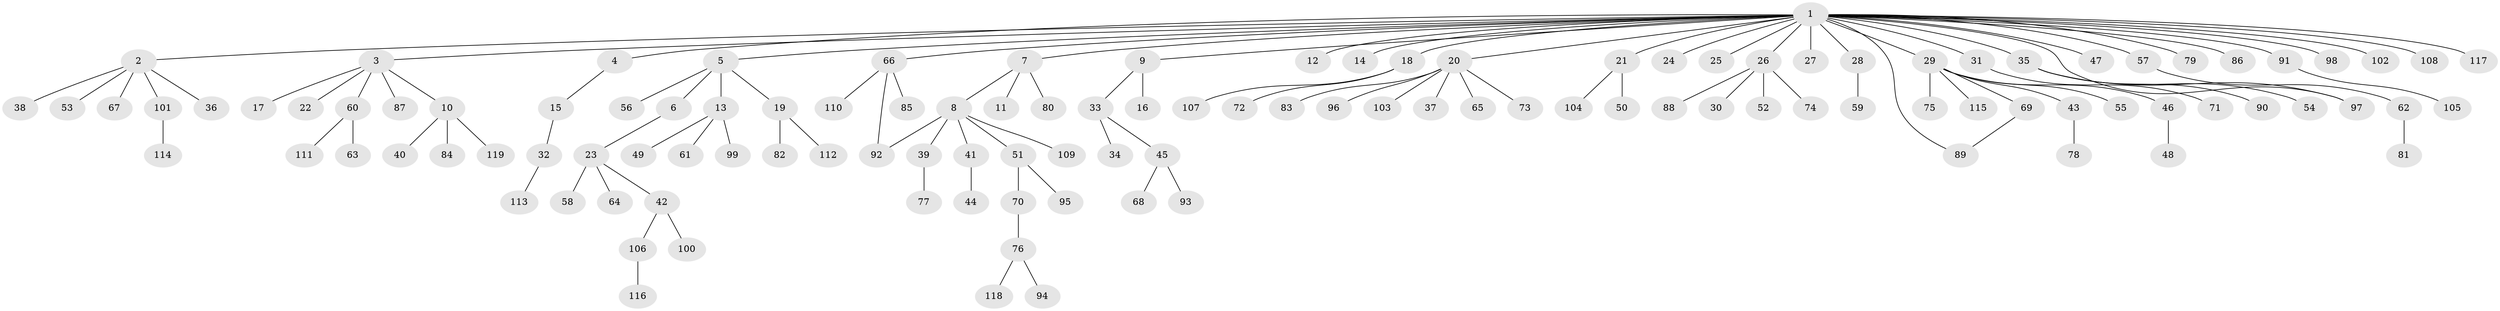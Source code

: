 // Generated by graph-tools (version 1.1) at 2025/26/03/09/25 03:26:06]
// undirected, 119 vertices, 121 edges
graph export_dot {
graph [start="1"]
  node [color=gray90,style=filled];
  1;
  2;
  3;
  4;
  5;
  6;
  7;
  8;
  9;
  10;
  11;
  12;
  13;
  14;
  15;
  16;
  17;
  18;
  19;
  20;
  21;
  22;
  23;
  24;
  25;
  26;
  27;
  28;
  29;
  30;
  31;
  32;
  33;
  34;
  35;
  36;
  37;
  38;
  39;
  40;
  41;
  42;
  43;
  44;
  45;
  46;
  47;
  48;
  49;
  50;
  51;
  52;
  53;
  54;
  55;
  56;
  57;
  58;
  59;
  60;
  61;
  62;
  63;
  64;
  65;
  66;
  67;
  68;
  69;
  70;
  71;
  72;
  73;
  74;
  75;
  76;
  77;
  78;
  79;
  80;
  81;
  82;
  83;
  84;
  85;
  86;
  87;
  88;
  89;
  90;
  91;
  92;
  93;
  94;
  95;
  96;
  97;
  98;
  99;
  100;
  101;
  102;
  103;
  104;
  105;
  106;
  107;
  108;
  109;
  110;
  111;
  112;
  113;
  114;
  115;
  116;
  117;
  118;
  119;
  1 -- 2;
  1 -- 3;
  1 -- 4;
  1 -- 5;
  1 -- 7;
  1 -- 9;
  1 -- 12;
  1 -- 14;
  1 -- 18;
  1 -- 20;
  1 -- 21;
  1 -- 24;
  1 -- 25;
  1 -- 26;
  1 -- 27;
  1 -- 28;
  1 -- 29;
  1 -- 31;
  1 -- 35;
  1 -- 47;
  1 -- 57;
  1 -- 66;
  1 -- 79;
  1 -- 86;
  1 -- 89;
  1 -- 91;
  1 -- 97;
  1 -- 98;
  1 -- 102;
  1 -- 108;
  1 -- 117;
  2 -- 36;
  2 -- 38;
  2 -- 53;
  2 -- 67;
  2 -- 101;
  3 -- 10;
  3 -- 17;
  3 -- 22;
  3 -- 60;
  3 -- 87;
  4 -- 15;
  5 -- 6;
  5 -- 13;
  5 -- 19;
  5 -- 56;
  6 -- 23;
  7 -- 8;
  7 -- 11;
  7 -- 80;
  8 -- 39;
  8 -- 41;
  8 -- 51;
  8 -- 92;
  8 -- 109;
  9 -- 16;
  9 -- 33;
  10 -- 40;
  10 -- 84;
  10 -- 119;
  13 -- 49;
  13 -- 61;
  13 -- 99;
  15 -- 32;
  18 -- 72;
  18 -- 107;
  19 -- 82;
  19 -- 112;
  20 -- 37;
  20 -- 65;
  20 -- 73;
  20 -- 83;
  20 -- 96;
  20 -- 103;
  21 -- 50;
  21 -- 104;
  23 -- 42;
  23 -- 58;
  23 -- 64;
  26 -- 30;
  26 -- 52;
  26 -- 74;
  26 -- 88;
  28 -- 59;
  29 -- 43;
  29 -- 46;
  29 -- 55;
  29 -- 69;
  29 -- 75;
  29 -- 115;
  31 -- 71;
  32 -- 113;
  33 -- 34;
  33 -- 45;
  35 -- 54;
  35 -- 90;
  35 -- 97;
  39 -- 77;
  41 -- 44;
  42 -- 100;
  42 -- 106;
  43 -- 78;
  45 -- 68;
  45 -- 93;
  46 -- 48;
  51 -- 70;
  51 -- 95;
  57 -- 62;
  60 -- 63;
  60 -- 111;
  62 -- 81;
  66 -- 85;
  66 -- 92;
  66 -- 110;
  69 -- 89;
  70 -- 76;
  76 -- 94;
  76 -- 118;
  91 -- 105;
  101 -- 114;
  106 -- 116;
}
